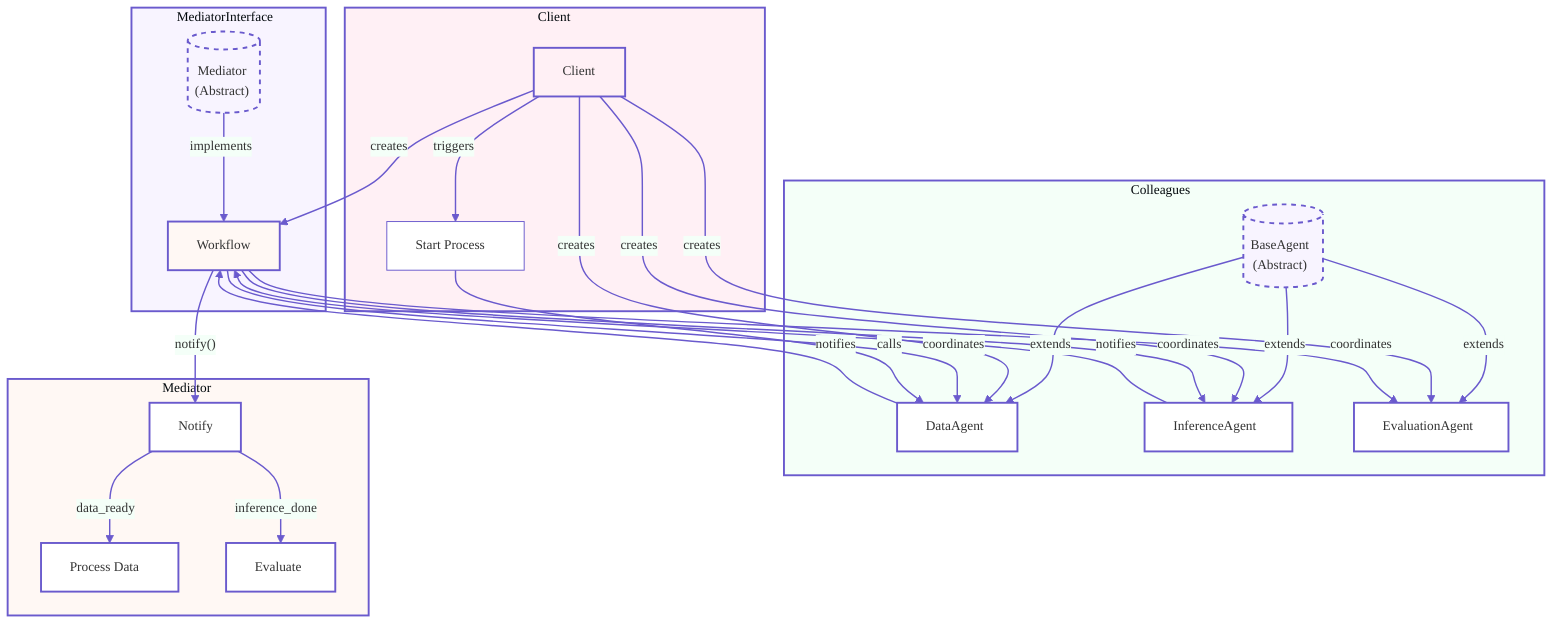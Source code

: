 %%{init: {'theme': 'base', 'themeVariables': { 
    'primaryColor': '#f8f4ff', 
    'secondaryColor': '#f4fff8', 
    'tertiaryColor': '#fff8f4', 
    'mainBkg': '#ffffff', 
    'nodeBorder': '#6a5acd', 
    'clusterBkg': '#fafafa', 
    'clusterBorder': '#6a5acd', 
    'lineColor': '#6a5acd', 
    'fontFamily': 'Helvetica, Arial, sans-serif', 
    'fontSize': '14px' 
}}}%%

flowchart TB
    subgraph MediatorInterface
        style MediatorInterface fill:#f8f4ff,stroke:#6a5acd,stroke-width:2px
        MI[("Mediator<br>(Abstract)")]
        WF["Workflow"]
        MI -->|"implements"| WF
    end

    subgraph Colleagues
        style Colleagues fill:#f4fff8,stroke:#6a5acd,stroke-width:2px
        BA[("BaseAgent<br>(Abstract)")]
        DA["DataAgent"]
        IA["InferenceAgent"]
        EA["EvaluationAgent"]
        BA -->|"extends"| DA
        BA -->|"extends"| IA
        BA -->|"extends"| EA
    end

    subgraph Mediator
        style Mediator fill:#fff8f4,stroke:#6a5acd,stroke-width:2px
        WF -->|"notify()"| NT["Notify"]
        NT -->|"data_ready"| PD["Process Data"]
        NT -->|"inference_done"| EV["Evaluate"]
    end

    subgraph Client
        style Client fill:#fff0f5,stroke:#6a5acd,stroke-width:2px
        CL["Client"]
        CL -->|"creates"| DA
        CL -->|"creates"| IA
        CL -->|"creates"| EA
        CL -->|"creates"| WF
        CL -->|"triggers"| TP["Start Process"]
    end

    WF -->|"coordinates"| DA
    WF -->|"coordinates"| IA
    WF -->|"coordinates"| EA

    DA -->|"notifies"| WF
    IA -->|"notifies"| WF

    TP -->|"calls"| DA

    classDef abstract fill:#f8f4ff,stroke:#6a5acd,stroke-width:2px,stroke-dasharray: 5 5
    classDef concrete fill:#ffffff,stroke:#6a5acd,stroke-width:2px
    classDef mediator fill:#fff8f4,stroke:#6a5acd,stroke-width:2px
    classDef client fill:#fff0f5,stroke:#6a5acd,stroke-width:2px

    class MI,BA abstract
    class WF,DA,IA,EA,NT,PD,EV concrete
    class WF mediator
    class CL client

    linkStyle default stroke:#6a5acd,stroke-width:1.5px